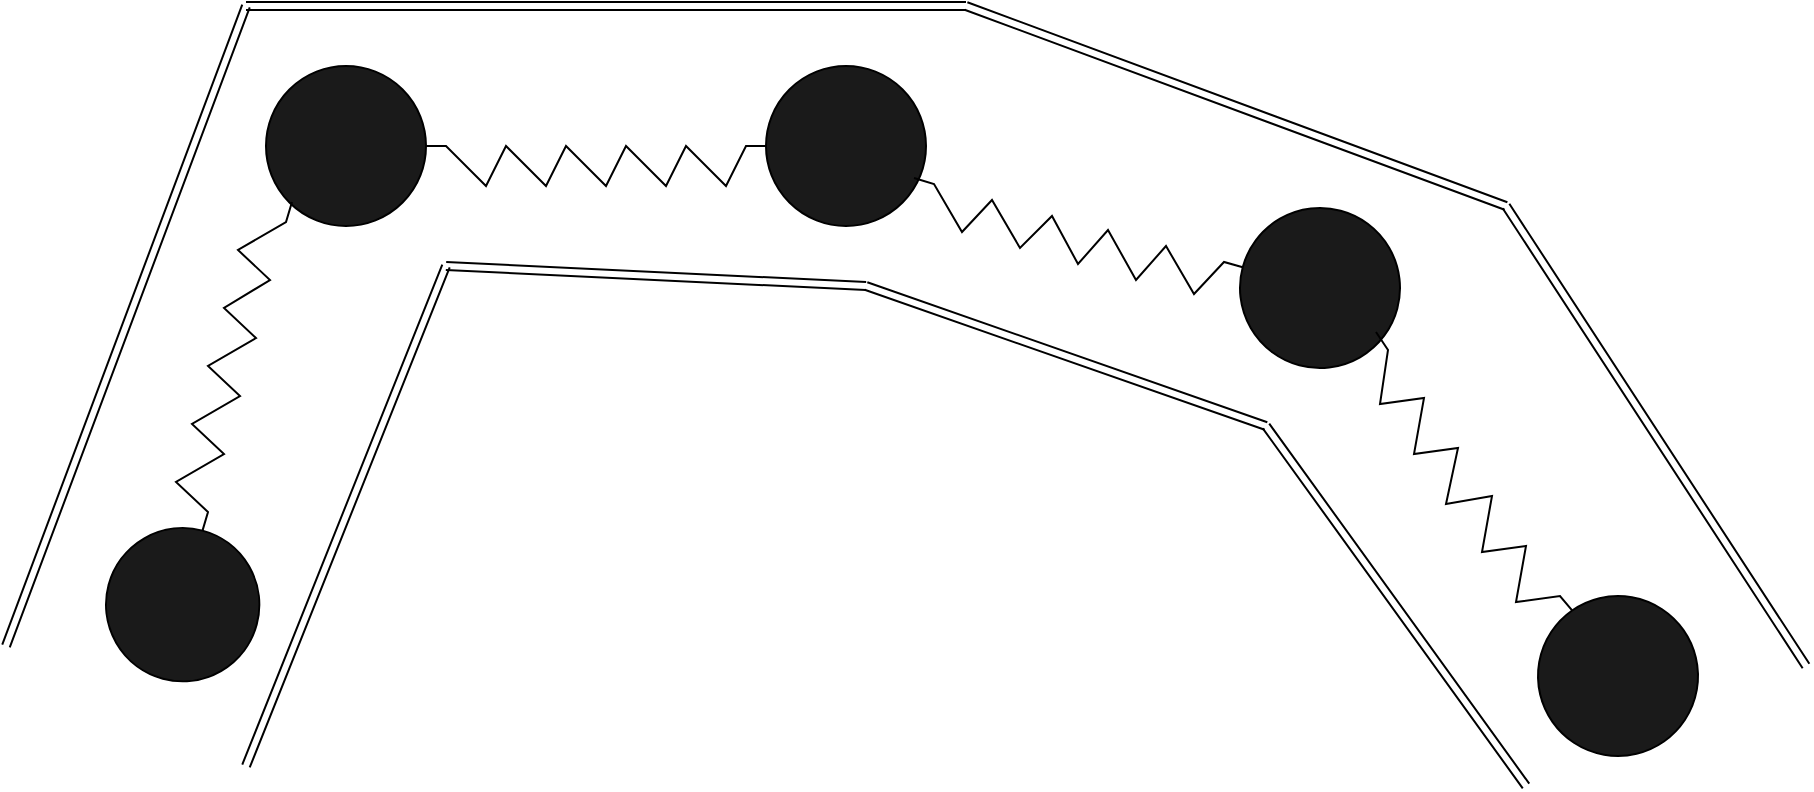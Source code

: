 <mxfile version="21.0.2" type="github">
  <diagram name="第 1 页" id="HUAILHdLmpAMpigPz8tI">
    <mxGraphModel dx="1036" dy="535" grid="1" gridSize="10" guides="1" tooltips="1" connect="1" arrows="1" fold="1" page="1" pageScale="1" pageWidth="827" pageHeight="1169" math="0" shadow="0">
      <root>
        <mxCell id="0" />
        <mxCell id="1" parent="0" />
        <mxCell id="Knwaekd2AUW3Hb_BX-9o-1" value="" style="ellipse;whiteSpace=wrap;html=1;aspect=fixed;fillColor=#1A1A1A;" vertex="1" parent="1">
          <mxGeometry x="150" y="140" width="80" height="80" as="geometry" />
        </mxCell>
        <mxCell id="Knwaekd2AUW3Hb_BX-9o-2" value="" style="ellipse;whiteSpace=wrap;html=1;aspect=fixed;fillColor=#1A1A1A;" vertex="1" parent="1">
          <mxGeometry x="400" y="140" width="80" height="80" as="geometry" />
        </mxCell>
        <mxCell id="Knwaekd2AUW3Hb_BX-9o-4" value="" style="endArrow=none;html=1;rounded=0;exitX=1;exitY=0.5;exitDx=0;exitDy=0;entryX=0;entryY=0.5;entryDx=0;entryDy=0;" edge="1" parent="1" source="Knwaekd2AUW3Hb_BX-9o-1" target="Knwaekd2AUW3Hb_BX-9o-2">
          <mxGeometry width="50" height="50" relative="1" as="geometry">
            <mxPoint x="300" y="210" as="sourcePoint" />
            <mxPoint x="350" y="200" as="targetPoint" />
            <Array as="points">
              <mxPoint x="240" y="180" />
              <mxPoint x="260" y="200" />
              <mxPoint x="270" y="180" />
              <mxPoint x="290" y="200" />
              <mxPoint x="300" y="180" />
              <mxPoint x="320" y="200" />
              <mxPoint x="330" y="180" />
              <mxPoint x="350" y="200" />
              <mxPoint x="360" y="180" />
              <mxPoint x="380" y="200" />
              <mxPoint x="390" y="180" />
            </Array>
          </mxGeometry>
        </mxCell>
        <mxCell id="Knwaekd2AUW3Hb_BX-9o-11" value="" style="group;rotation=105;" vertex="1" connectable="0" parent="1">
          <mxGeometry x="20" y="290" width="230" height="80" as="geometry" />
        </mxCell>
        <mxCell id="Knwaekd2AUW3Hb_BX-9o-12" value="" style="ellipse;whiteSpace=wrap;html=1;aspect=fixed;fillColor=#1A1A1A;rotation=105;" vertex="1" parent="Knwaekd2AUW3Hb_BX-9o-11">
          <mxGeometry x="50" y="81" width="76.667" height="76.667" as="geometry" />
        </mxCell>
        <mxCell id="Knwaekd2AUW3Hb_BX-9o-13" value="" style="endArrow=none;html=1;rounded=0;entryX=0;entryY=0.5;entryDx=0;entryDy=0;" edge="1" parent="Knwaekd2AUW3Hb_BX-9o-11" target="Knwaekd2AUW3Hb_BX-9o-12">
          <mxGeometry width="50" height="50" relative="1" as="geometry">
            <mxPoint x="140" y="-72" as="sourcePoint" />
            <mxPoint x="93" y="29" as="targetPoint" />
            <Array as="points">
              <mxPoint x="143" y="-82" />
              <mxPoint x="140" y="-72" />
              <mxPoint x="116" y="-58" />
              <mxPoint x="132" y="-43" />
              <mxPoint x="109" y="-29" />
              <mxPoint x="125" y="-14" />
              <mxPoint x="101" />
              <mxPoint x="117" y="15" />
              <mxPoint x="93" y="29" />
              <mxPoint x="109" y="44" />
              <mxPoint x="85" y="58" />
              <mxPoint x="101" y="73" />
            </Array>
          </mxGeometry>
        </mxCell>
        <mxCell id="Knwaekd2AUW3Hb_BX-9o-14" value="" style="group;rotation=15;" vertex="1" connectable="0" parent="1">
          <mxGeometry x="480" y="190" width="240" height="80" as="geometry" />
        </mxCell>
        <mxCell id="Knwaekd2AUW3Hb_BX-9o-15" value="" style="ellipse;whiteSpace=wrap;html=1;aspect=fixed;fillColor=#1A1A1A;rotation=15;" vertex="1" parent="Knwaekd2AUW3Hb_BX-9o-14">
          <mxGeometry x="157" y="21" width="80" height="80" as="geometry" />
        </mxCell>
        <mxCell id="Knwaekd2AUW3Hb_BX-9o-16" value="" style="endArrow=none;html=1;rounded=0;entryX=0;entryY=0.5;entryDx=0;entryDy=0;" edge="1" parent="Knwaekd2AUW3Hb_BX-9o-14" target="Knwaekd2AUW3Hb_BX-9o-15">
          <mxGeometry width="50" height="50" relative="1" as="geometry">
            <mxPoint x="-6" y="6" as="sourcePoint" />
            <mxPoint x="105" y="57" as="targetPoint" />
            <Array as="points">
              <mxPoint x="4" y="9" />
              <mxPoint x="18" y="33" />
              <mxPoint x="33" y="17" />
              <mxPoint x="47" y="41" />
              <mxPoint x="63" y="25" />
              <mxPoint x="76" y="49" />
              <mxPoint x="91" y="32" />
              <mxPoint x="105" y="57" />
              <mxPoint x="120" y="40" />
              <mxPoint x="134" y="64" />
              <mxPoint x="149" y="48" />
            </Array>
          </mxGeometry>
        </mxCell>
        <mxCell id="Knwaekd2AUW3Hb_BX-9o-17" value="" style="group;rotation=55;" vertex="1" connectable="0" parent="1">
          <mxGeometry x="660" y="340" width="240" height="80" as="geometry" />
        </mxCell>
        <mxCell id="Knwaekd2AUW3Hb_BX-9o-18" value="" style="ellipse;whiteSpace=wrap;html=1;aspect=fixed;fillColor=#1A1A1A;rotation=55;" vertex="1" parent="Knwaekd2AUW3Hb_BX-9o-17">
          <mxGeometry x="126" y="65" width="80" height="80" as="geometry" />
        </mxCell>
        <mxCell id="Knwaekd2AUW3Hb_BX-9o-19" value="" style="endArrow=none;html=1;rounded=0;entryX=0;entryY=0.5;entryDx=0;entryDy=0;" edge="1" parent="Knwaekd2AUW3Hb_BX-9o-17" target="Knwaekd2AUW3Hb_BX-9o-18">
          <mxGeometry width="50" height="50" relative="1" as="geometry">
            <mxPoint x="45" y="-67" as="sourcePoint" />
            <mxPoint x="98" y="43" as="targetPoint" />
            <Array as="points">
              <mxPoint x="51" y="-58" />
              <mxPoint x="47" y="-31" />
              <mxPoint x="69" y="-34" />
              <mxPoint x="64" y="-6" />
              <mxPoint x="86" y="-9" />
              <mxPoint x="80" y="19" />
              <mxPoint x="103" y="15" />
              <mxPoint x="98" y="43" />
              <mxPoint x="120" y="40" />
              <mxPoint x="115" y="68" />
              <mxPoint x="137" y="65" />
            </Array>
          </mxGeometry>
        </mxCell>
        <mxCell id="Knwaekd2AUW3Hb_BX-9o-22" value="" style="shape=link;html=1;rounded=0;" edge="1" parent="1">
          <mxGeometry width="100" relative="1" as="geometry">
            <mxPoint x="140" y="490" as="sourcePoint" />
            <mxPoint x="240" y="240" as="targetPoint" />
          </mxGeometry>
        </mxCell>
        <mxCell id="Knwaekd2AUW3Hb_BX-9o-23" value="" style="shape=link;html=1;rounded=0;" edge="1" parent="1">
          <mxGeometry width="100" relative="1" as="geometry">
            <mxPoint x="20" y="430" as="sourcePoint" />
            <mxPoint x="140" y="110" as="targetPoint" />
          </mxGeometry>
        </mxCell>
        <mxCell id="Knwaekd2AUW3Hb_BX-9o-24" value="" style="shape=link;html=1;rounded=0;" edge="1" parent="1">
          <mxGeometry width="100" relative="1" as="geometry">
            <mxPoint x="140" y="110" as="sourcePoint" />
            <mxPoint x="500" y="110" as="targetPoint" />
          </mxGeometry>
        </mxCell>
        <mxCell id="Knwaekd2AUW3Hb_BX-9o-25" value="" style="shape=link;html=1;rounded=0;" edge="1" parent="1">
          <mxGeometry width="100" relative="1" as="geometry">
            <mxPoint x="770" y="210" as="sourcePoint" />
            <mxPoint x="500" y="110" as="targetPoint" />
          </mxGeometry>
        </mxCell>
        <mxCell id="Knwaekd2AUW3Hb_BX-9o-26" value="" style="shape=link;html=1;rounded=0;" edge="1" parent="1">
          <mxGeometry width="100" relative="1" as="geometry">
            <mxPoint x="920" y="440" as="sourcePoint" />
            <mxPoint x="770" y="210" as="targetPoint" />
          </mxGeometry>
        </mxCell>
        <mxCell id="Knwaekd2AUW3Hb_BX-9o-27" value="" style="shape=link;html=1;rounded=0;" edge="1" parent="1">
          <mxGeometry width="100" relative="1" as="geometry">
            <mxPoint x="450" y="250" as="sourcePoint" />
            <mxPoint x="240" y="240" as="targetPoint" />
          </mxGeometry>
        </mxCell>
        <mxCell id="Knwaekd2AUW3Hb_BX-9o-28" value="" style="shape=link;html=1;rounded=0;" edge="1" parent="1">
          <mxGeometry width="100" relative="1" as="geometry">
            <mxPoint x="650" y="320" as="sourcePoint" />
            <mxPoint x="450" y="250" as="targetPoint" />
          </mxGeometry>
        </mxCell>
        <mxCell id="Knwaekd2AUW3Hb_BX-9o-29" value="" style="shape=link;html=1;rounded=0;" edge="1" parent="1">
          <mxGeometry width="100" relative="1" as="geometry">
            <mxPoint x="780" y="500" as="sourcePoint" />
            <mxPoint x="650" y="320" as="targetPoint" />
          </mxGeometry>
        </mxCell>
      </root>
    </mxGraphModel>
  </diagram>
</mxfile>
